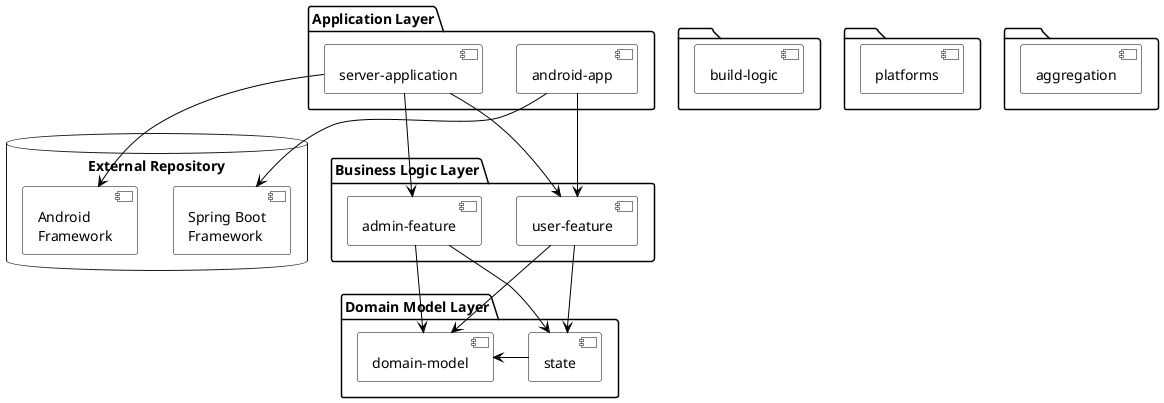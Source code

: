 @startuml

skinparam monochrome true
skinparam component {
    BackgroundColor white
    BorderColor Black
	ArrowColor Black
}

database "External Repository" {
  [Spring Boot\nFramework] as SpringBoot
  [Android\nFramework] as Android
}

package "Application Layer" {
  [server-application]
  [android-app]
}

package "Business Logic Layer" {
  [user-feature]
  [admin-feature]
}

package "Domain Model Layer" {
  [domain-model] <-right- [state]
}

[server-application] -down-> [user-feature]
[server-application] -down-> [admin-feature]
[android-app] -down-> [user-feature]

[user-feature] -down-> [domain-model]
[user-feature] -down-> [state]

[admin-feature] -down-> [domain-model]
[admin-feature] -down-> [state]

[android-app] -down-> [SpringBoot]
[server-application] -down-> [Android]

folder {
   [build-logic]
}
folder {
   [platforms]
}
folder {
    [aggregation]
}

@enduml
